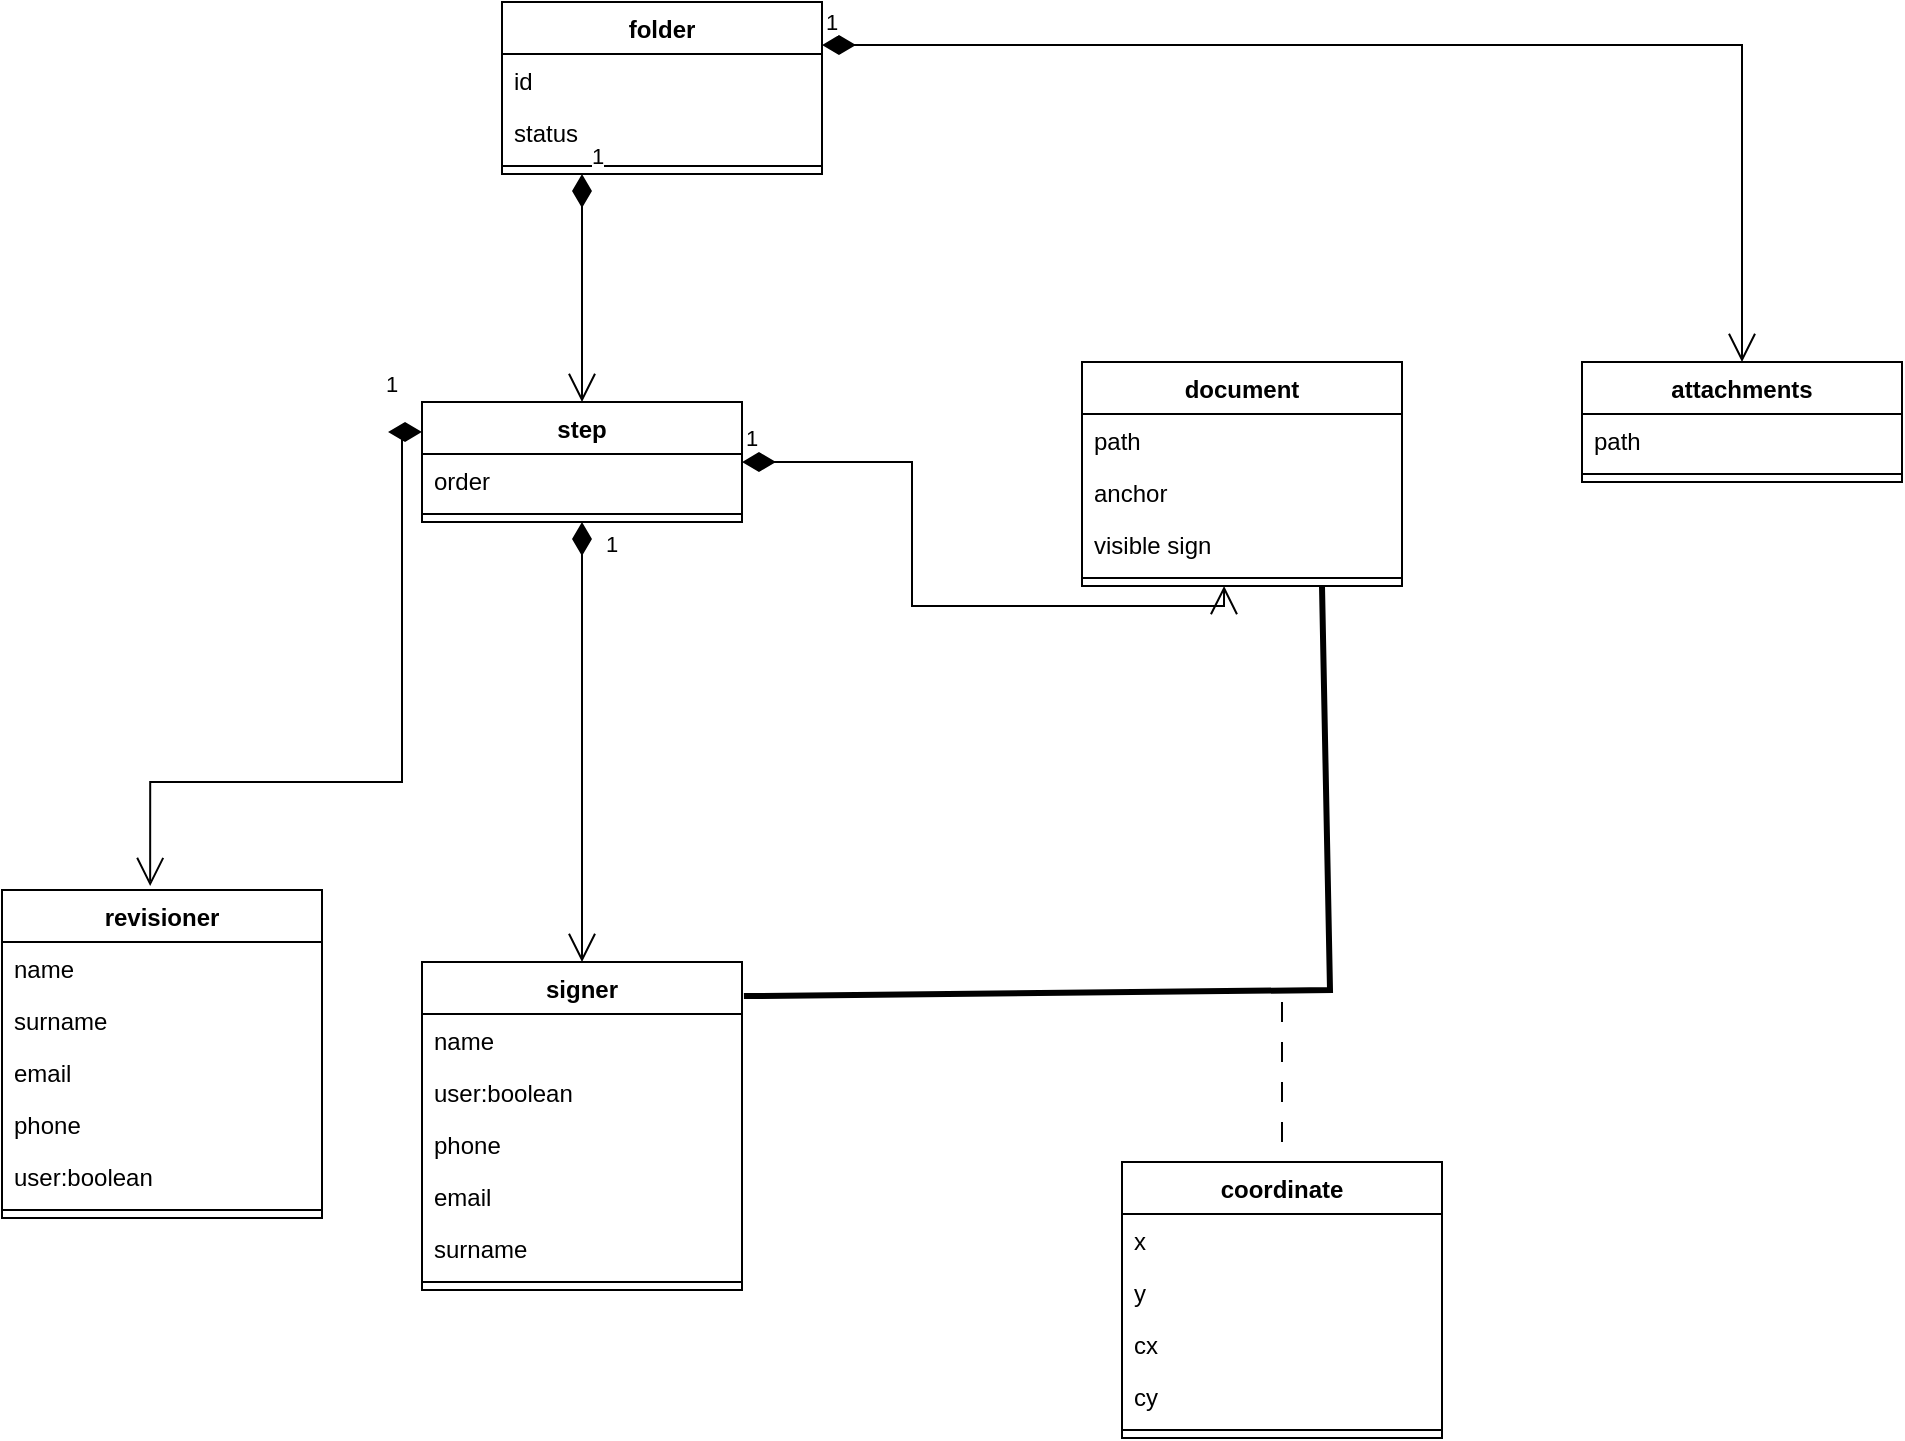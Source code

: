 <mxfile version="20.7.4" type="github" pages="2">
  <diagram id="T7bfVNvf7ElkoNfCoqG0" name="model">
    <mxGraphModel dx="1434" dy="790" grid="1" gridSize="10" guides="1" tooltips="1" connect="1" arrows="1" fold="1" page="1" pageScale="1" pageWidth="850" pageHeight="1100" math="0" shadow="0">
      <root>
        <mxCell id="0" />
        <mxCell id="1" parent="0" />
        <mxCell id="-DJLVohTGllw6iuGMW7L-1" value="folder" style="swimlane;fontStyle=1;align=center;verticalAlign=top;childLayout=stackLayout;horizontal=1;startSize=26;horizontalStack=0;resizeParent=1;resizeParentMax=0;resizeLast=0;collapsible=1;marginBottom=0;" parent="1" vertex="1">
          <mxGeometry x="330" y="20" width="160" height="86" as="geometry" />
        </mxCell>
        <mxCell id="-DJLVohTGllw6iuGMW7L-2" value="id" style="text;strokeColor=none;fillColor=none;align=left;verticalAlign=top;spacingLeft=4;spacingRight=4;overflow=hidden;rotatable=0;points=[[0,0.5],[1,0.5]];portConstraint=eastwest;" parent="-DJLVohTGllw6iuGMW7L-1" vertex="1">
          <mxGeometry y="26" width="160" height="26" as="geometry" />
        </mxCell>
        <mxCell id="-DJLVohTGllw6iuGMW7L-3" value="status" style="text;strokeColor=none;fillColor=none;align=left;verticalAlign=top;spacingLeft=4;spacingRight=4;overflow=hidden;rotatable=0;points=[[0,0.5],[1,0.5]];portConstraint=eastwest;" parent="-DJLVohTGllw6iuGMW7L-1" vertex="1">
          <mxGeometry y="52" width="160" height="26" as="geometry" />
        </mxCell>
        <mxCell id="-DJLVohTGllw6iuGMW7L-4" value="" style="line;strokeWidth=1;fillColor=none;align=left;verticalAlign=middle;spacingTop=-1;spacingLeft=3;spacingRight=3;rotatable=0;labelPosition=right;points=[];portConstraint=eastwest;strokeColor=inherit;" parent="-DJLVohTGllw6iuGMW7L-1" vertex="1">
          <mxGeometry y="78" width="160" height="8" as="geometry" />
        </mxCell>
        <mxCell id="-DJLVohTGllw6iuGMW7L-5" value="document" style="swimlane;fontStyle=1;align=center;verticalAlign=top;childLayout=stackLayout;horizontal=1;startSize=26;horizontalStack=0;resizeParent=1;resizeParentMax=0;resizeLast=0;collapsible=1;marginBottom=0;" parent="1" vertex="1">
          <mxGeometry x="620" y="200" width="160" height="112" as="geometry" />
        </mxCell>
        <mxCell id="-DJLVohTGllw6iuGMW7L-6" value="path" style="text;strokeColor=none;fillColor=none;align=left;verticalAlign=top;spacingLeft=4;spacingRight=4;overflow=hidden;rotatable=0;points=[[0,0.5],[1,0.5]];portConstraint=eastwest;" parent="-DJLVohTGllw6iuGMW7L-5" vertex="1">
          <mxGeometry y="26" width="160" height="26" as="geometry" />
        </mxCell>
        <mxCell id="-DJLVohTGllw6iuGMW7L-7" value="anchor" style="text;strokeColor=none;fillColor=none;align=left;verticalAlign=top;spacingLeft=4;spacingRight=4;overflow=hidden;rotatable=0;points=[[0,0.5],[1,0.5]];portConstraint=eastwest;" parent="-DJLVohTGllw6iuGMW7L-5" vertex="1">
          <mxGeometry y="52" width="160" height="26" as="geometry" />
        </mxCell>
        <mxCell id="-DJLVohTGllw6iuGMW7L-8" value="visible sign" style="text;strokeColor=none;fillColor=none;align=left;verticalAlign=top;spacingLeft=4;spacingRight=4;overflow=hidden;rotatable=0;points=[[0,0.5],[1,0.5]];portConstraint=eastwest;" parent="-DJLVohTGllw6iuGMW7L-5" vertex="1">
          <mxGeometry y="78" width="160" height="26" as="geometry" />
        </mxCell>
        <mxCell id="-DJLVohTGllw6iuGMW7L-9" value="" style="line;strokeWidth=1;fillColor=none;align=left;verticalAlign=middle;spacingTop=-1;spacingLeft=3;spacingRight=3;rotatable=0;labelPosition=right;points=[];portConstraint=eastwest;strokeColor=inherit;" parent="-DJLVohTGllw6iuGMW7L-5" vertex="1">
          <mxGeometry y="104" width="160" height="8" as="geometry" />
        </mxCell>
        <mxCell id="-DJLVohTGllw6iuGMW7L-10" value="signer" style="swimlane;fontStyle=1;align=center;verticalAlign=top;childLayout=stackLayout;horizontal=1;startSize=26;horizontalStack=0;resizeParent=1;resizeParentMax=0;resizeLast=0;collapsible=1;marginBottom=0;" parent="1" vertex="1">
          <mxGeometry x="290" y="500" width="160" height="164" as="geometry" />
        </mxCell>
        <mxCell id="-DJLVohTGllw6iuGMW7L-11" value="name" style="text;strokeColor=none;fillColor=none;align=left;verticalAlign=top;spacingLeft=4;spacingRight=4;overflow=hidden;rotatable=0;points=[[0,0.5],[1,0.5]];portConstraint=eastwest;" parent="-DJLVohTGllw6iuGMW7L-10" vertex="1">
          <mxGeometry y="26" width="160" height="26" as="geometry" />
        </mxCell>
        <mxCell id="-DJLVohTGllw6iuGMW7L-12" value="user:boolean" style="text;strokeColor=none;fillColor=none;align=left;verticalAlign=top;spacingLeft=4;spacingRight=4;overflow=hidden;rotatable=0;points=[[0,0.5],[1,0.5]];portConstraint=eastwest;" parent="-DJLVohTGllw6iuGMW7L-10" vertex="1">
          <mxGeometry y="52" width="160" height="26" as="geometry" />
        </mxCell>
        <mxCell id="-DJLVohTGllw6iuGMW7L-13" value="phone" style="text;strokeColor=none;fillColor=none;align=left;verticalAlign=top;spacingLeft=4;spacingRight=4;overflow=hidden;rotatable=0;points=[[0,0.5],[1,0.5]];portConstraint=eastwest;" parent="-DJLVohTGllw6iuGMW7L-10" vertex="1">
          <mxGeometry y="78" width="160" height="26" as="geometry" />
        </mxCell>
        <mxCell id="-DJLVohTGllw6iuGMW7L-14" value="email" style="text;strokeColor=none;fillColor=none;align=left;verticalAlign=top;spacingLeft=4;spacingRight=4;overflow=hidden;rotatable=0;points=[[0,0.5],[1,0.5]];portConstraint=eastwest;" parent="-DJLVohTGllw6iuGMW7L-10" vertex="1">
          <mxGeometry y="104" width="160" height="26" as="geometry" />
        </mxCell>
        <mxCell id="-DJLVohTGllw6iuGMW7L-15" value="surname" style="text;strokeColor=none;fillColor=none;align=left;verticalAlign=top;spacingLeft=4;spacingRight=4;overflow=hidden;rotatable=0;points=[[0,0.5],[1,0.5]];portConstraint=eastwest;" parent="-DJLVohTGllw6iuGMW7L-10" vertex="1">
          <mxGeometry y="130" width="160" height="26" as="geometry" />
        </mxCell>
        <mxCell id="-DJLVohTGllw6iuGMW7L-16" value="" style="line;strokeWidth=1;fillColor=none;align=left;verticalAlign=middle;spacingTop=-1;spacingLeft=3;spacingRight=3;rotatable=0;labelPosition=right;points=[];portConstraint=eastwest;strokeColor=inherit;" parent="-DJLVohTGllw6iuGMW7L-10" vertex="1">
          <mxGeometry y="156" width="160" height="8" as="geometry" />
        </mxCell>
        <mxCell id="-DJLVohTGllw6iuGMW7L-17" value="revisioner" style="swimlane;fontStyle=1;align=center;verticalAlign=top;childLayout=stackLayout;horizontal=1;startSize=26;horizontalStack=0;resizeParent=1;resizeParentMax=0;resizeLast=0;collapsible=1;marginBottom=0;" parent="1" vertex="1">
          <mxGeometry x="80" y="464" width="160" height="164" as="geometry" />
        </mxCell>
        <mxCell id="-DJLVohTGllw6iuGMW7L-18" value="name" style="text;strokeColor=none;fillColor=none;align=left;verticalAlign=top;spacingLeft=4;spacingRight=4;overflow=hidden;rotatable=0;points=[[0,0.5],[1,0.5]];portConstraint=eastwest;" parent="-DJLVohTGllw6iuGMW7L-17" vertex="1">
          <mxGeometry y="26" width="160" height="26" as="geometry" />
        </mxCell>
        <mxCell id="-DJLVohTGllw6iuGMW7L-19" value="surname" style="text;strokeColor=none;fillColor=none;align=left;verticalAlign=top;spacingLeft=4;spacingRight=4;overflow=hidden;rotatable=0;points=[[0,0.5],[1,0.5]];portConstraint=eastwest;" parent="-DJLVohTGllw6iuGMW7L-17" vertex="1">
          <mxGeometry y="52" width="160" height="26" as="geometry" />
        </mxCell>
        <mxCell id="-DJLVohTGllw6iuGMW7L-20" value="email" style="text;strokeColor=none;fillColor=none;align=left;verticalAlign=top;spacingLeft=4;spacingRight=4;overflow=hidden;rotatable=0;points=[[0,0.5],[1,0.5]];portConstraint=eastwest;" parent="-DJLVohTGllw6iuGMW7L-17" vertex="1">
          <mxGeometry y="78" width="160" height="26" as="geometry" />
        </mxCell>
        <mxCell id="-DJLVohTGllw6iuGMW7L-21" value="phone" style="text;strokeColor=none;fillColor=none;align=left;verticalAlign=top;spacingLeft=4;spacingRight=4;overflow=hidden;rotatable=0;points=[[0,0.5],[1,0.5]];portConstraint=eastwest;" parent="-DJLVohTGllw6iuGMW7L-17" vertex="1">
          <mxGeometry y="104" width="160" height="26" as="geometry" />
        </mxCell>
        <mxCell id="-DJLVohTGllw6iuGMW7L-22" value="user:boolean" style="text;strokeColor=none;fillColor=none;align=left;verticalAlign=top;spacingLeft=4;spacingRight=4;overflow=hidden;rotatable=0;points=[[0,0.5],[1,0.5]];portConstraint=eastwest;" parent="-DJLVohTGllw6iuGMW7L-17" vertex="1">
          <mxGeometry y="130" width="160" height="26" as="geometry" />
        </mxCell>
        <mxCell id="-DJLVohTGllw6iuGMW7L-23" value="" style="line;strokeWidth=1;fillColor=none;align=left;verticalAlign=middle;spacingTop=-1;spacingLeft=3;spacingRight=3;rotatable=0;labelPosition=right;points=[];portConstraint=eastwest;strokeColor=inherit;" parent="-DJLVohTGllw6iuGMW7L-17" vertex="1">
          <mxGeometry y="156" width="160" height="8" as="geometry" />
        </mxCell>
        <mxCell id="-DJLVohTGllw6iuGMW7L-24" value="step" style="swimlane;fontStyle=1;align=center;verticalAlign=top;childLayout=stackLayout;horizontal=1;startSize=26;horizontalStack=0;resizeParent=1;resizeParentMax=0;resizeLast=0;collapsible=1;marginBottom=0;" parent="1" vertex="1">
          <mxGeometry x="290" y="220" width="160" height="60" as="geometry" />
        </mxCell>
        <mxCell id="-DJLVohTGllw6iuGMW7L-25" value="order" style="text;strokeColor=none;fillColor=none;align=left;verticalAlign=top;spacingLeft=4;spacingRight=4;overflow=hidden;rotatable=0;points=[[0,0.5],[1,0.5]];portConstraint=eastwest;" parent="-DJLVohTGllw6iuGMW7L-24" vertex="1">
          <mxGeometry y="26" width="160" height="26" as="geometry" />
        </mxCell>
        <mxCell id="-DJLVohTGllw6iuGMW7L-26" value="" style="line;strokeWidth=1;fillColor=none;align=left;verticalAlign=middle;spacingTop=-1;spacingLeft=3;spacingRight=3;rotatable=0;labelPosition=right;points=[];portConstraint=eastwest;strokeColor=inherit;" parent="-DJLVohTGllw6iuGMW7L-24" vertex="1">
          <mxGeometry y="52" width="160" height="8" as="geometry" />
        </mxCell>
        <mxCell id="-DJLVohTGllw6iuGMW7L-27" value="coordinate" style="swimlane;fontStyle=1;align=center;verticalAlign=top;childLayout=stackLayout;horizontal=1;startSize=26;horizontalStack=0;resizeParent=1;resizeParentMax=0;resizeLast=0;collapsible=1;marginBottom=0;" parent="1" vertex="1">
          <mxGeometry x="640" y="600" width="160" height="138" as="geometry" />
        </mxCell>
        <mxCell id="-DJLVohTGllw6iuGMW7L-28" value="x" style="text;strokeColor=none;fillColor=none;align=left;verticalAlign=top;spacingLeft=4;spacingRight=4;overflow=hidden;rotatable=0;points=[[0,0.5],[1,0.5]];portConstraint=eastwest;" parent="-DJLVohTGllw6iuGMW7L-27" vertex="1">
          <mxGeometry y="26" width="160" height="26" as="geometry" />
        </mxCell>
        <mxCell id="-DJLVohTGllw6iuGMW7L-29" value="y" style="text;strokeColor=none;fillColor=none;align=left;verticalAlign=top;spacingLeft=4;spacingRight=4;overflow=hidden;rotatable=0;points=[[0,0.5],[1,0.5]];portConstraint=eastwest;" parent="-DJLVohTGllw6iuGMW7L-27" vertex="1">
          <mxGeometry y="52" width="160" height="26" as="geometry" />
        </mxCell>
        <mxCell id="-DJLVohTGllw6iuGMW7L-30" value="cx" style="text;strokeColor=none;fillColor=none;align=left;verticalAlign=top;spacingLeft=4;spacingRight=4;overflow=hidden;rotatable=0;points=[[0,0.5],[1,0.5]];portConstraint=eastwest;" parent="-DJLVohTGllw6iuGMW7L-27" vertex="1">
          <mxGeometry y="78" width="160" height="26" as="geometry" />
        </mxCell>
        <mxCell id="-DJLVohTGllw6iuGMW7L-31" value="cy" style="text;strokeColor=none;fillColor=none;align=left;verticalAlign=top;spacingLeft=4;spacingRight=4;overflow=hidden;rotatable=0;points=[[0,0.5],[1,0.5]];portConstraint=eastwest;" parent="-DJLVohTGllw6iuGMW7L-27" vertex="1">
          <mxGeometry y="104" width="160" height="26" as="geometry" />
        </mxCell>
        <mxCell id="-DJLVohTGllw6iuGMW7L-32" value="" style="line;strokeWidth=1;fillColor=none;align=left;verticalAlign=middle;spacingTop=-1;spacingLeft=3;spacingRight=3;rotatable=0;labelPosition=right;points=[];portConstraint=eastwest;strokeColor=inherit;" parent="-DJLVohTGllw6iuGMW7L-27" vertex="1">
          <mxGeometry y="130" width="160" height="8" as="geometry" />
        </mxCell>
        <mxCell id="-DJLVohTGllw6iuGMW7L-33" value="1" style="endArrow=open;html=1;endSize=12;startArrow=diamondThin;startSize=14;startFill=1;edgeStyle=orthogonalEdgeStyle;align=left;verticalAlign=bottom;rounded=0;exitX=0.5;exitY=1;exitDx=0;exitDy=0;entryX=0.5;entryY=0;entryDx=0;entryDy=0;" parent="1" source="-DJLVohTGllw6iuGMW7L-24" target="-DJLVohTGllw6iuGMW7L-10" edge="1">
          <mxGeometry x="-0.818" y="10" relative="1" as="geometry">
            <mxPoint x="340" y="430" as="sourcePoint" />
            <mxPoint x="500" y="430" as="targetPoint" />
            <mxPoint as="offset" />
          </mxGeometry>
        </mxCell>
        <mxCell id="-DJLVohTGllw6iuGMW7L-34" value="1" style="endArrow=open;html=1;endSize=12;startArrow=diamondThin;startSize=14;startFill=1;edgeStyle=orthogonalEdgeStyle;align=left;verticalAlign=bottom;rounded=0;exitX=0.25;exitY=1;exitDx=0;exitDy=0;entryX=0.5;entryY=0;entryDx=0;entryDy=0;" parent="1" source="-DJLVohTGllw6iuGMW7L-1" target="-DJLVohTGllw6iuGMW7L-24" edge="1">
          <mxGeometry x="-1" y="3" relative="1" as="geometry">
            <mxPoint x="350" y="440" as="sourcePoint" />
            <mxPoint x="510" y="440" as="targetPoint" />
          </mxGeometry>
        </mxCell>
        <mxCell id="-DJLVohTGllw6iuGMW7L-35" value="1" style="endArrow=open;html=1;endSize=12;startArrow=diamondThin;startSize=14;startFill=1;edgeStyle=orthogonalEdgeStyle;align=left;verticalAlign=bottom;rounded=0;exitX=1;exitY=0.5;exitDx=0;exitDy=0;entryX=0.444;entryY=1;entryDx=0;entryDy=0;entryPerimeter=0;" parent="1" source="-DJLVohTGllw6iuGMW7L-24" target="-DJLVohTGllw6iuGMW7L-9" edge="1">
          <mxGeometry x="-1" y="3" relative="1" as="geometry">
            <mxPoint x="416.96" y="118.002" as="sourcePoint" />
            <mxPoint x="696.96" y="285.012" as="targetPoint" />
          </mxGeometry>
        </mxCell>
        <mxCell id="-DJLVohTGllw6iuGMW7L-36" value="" style="endArrow=none;startArrow=none;endFill=0;startFill=0;endSize=8;html=1;verticalAlign=bottom;labelBackgroundColor=none;strokeWidth=3;rounded=0;exitX=1.006;exitY=0.104;exitDx=0;exitDy=0;exitPerimeter=0;entryX=0.75;entryY=1;entryDx=0;entryDy=0;" parent="1" source="-DJLVohTGllw6iuGMW7L-10" target="-DJLVohTGllw6iuGMW7L-5" edge="1">
          <mxGeometry width="160" relative="1" as="geometry">
            <mxPoint x="340" y="430" as="sourcePoint" />
            <mxPoint x="744" y="288.002" as="targetPoint" />
            <Array as="points">
              <mxPoint x="744" y="514" />
            </Array>
          </mxGeometry>
        </mxCell>
        <mxCell id="-DJLVohTGllw6iuGMW7L-37" value="" style="endArrow=none;startArrow=none;endFill=0;startFill=0;endSize=8;html=1;verticalAlign=bottom;dashed=1;labelBackgroundColor=none;dashPattern=10 10;rounded=0;entryX=0.5;entryY=0;entryDx=0;entryDy=0;" parent="1" target="-DJLVohTGllw6iuGMW7L-27" edge="1">
          <mxGeometry width="160" relative="1" as="geometry">
            <mxPoint x="720" y="520" as="sourcePoint" />
            <mxPoint x="490" y="430" as="targetPoint" />
          </mxGeometry>
        </mxCell>
        <mxCell id="-DJLVohTGllw6iuGMW7L-38" value="attachments" style="swimlane;fontStyle=1;align=center;verticalAlign=top;childLayout=stackLayout;horizontal=1;startSize=26;horizontalStack=0;resizeParent=1;resizeParentMax=0;resizeLast=0;collapsible=1;marginBottom=0;" parent="1" vertex="1">
          <mxGeometry x="870" y="200" width="160" height="60" as="geometry" />
        </mxCell>
        <mxCell id="-DJLVohTGllw6iuGMW7L-39" value="path" style="text;strokeColor=none;fillColor=none;align=left;verticalAlign=top;spacingLeft=4;spacingRight=4;overflow=hidden;rotatable=0;points=[[0,0.5],[1,0.5]];portConstraint=eastwest;" parent="-DJLVohTGllw6iuGMW7L-38" vertex="1">
          <mxGeometry y="26" width="160" height="26" as="geometry" />
        </mxCell>
        <mxCell id="-DJLVohTGllw6iuGMW7L-40" value="" style="line;strokeWidth=1;fillColor=none;align=left;verticalAlign=middle;spacingTop=-1;spacingLeft=3;spacingRight=3;rotatable=0;labelPosition=right;points=[];portConstraint=eastwest;strokeColor=inherit;" parent="-DJLVohTGllw6iuGMW7L-38" vertex="1">
          <mxGeometry y="52" width="160" height="8" as="geometry" />
        </mxCell>
        <mxCell id="-DJLVohTGllw6iuGMW7L-41" value="1" style="endArrow=open;html=1;endSize=12;startArrow=diamondThin;startSize=14;startFill=1;edgeStyle=orthogonalEdgeStyle;align=left;verticalAlign=bottom;rounded=0;entryX=0.463;entryY=-0.012;entryDx=0;entryDy=0;entryPerimeter=0;exitX=0;exitY=0.25;exitDx=0;exitDy=0;" parent="1" source="-DJLVohTGllw6iuGMW7L-24" target="-DJLVohTGllw6iuGMW7L-17" edge="1">
          <mxGeometry x="-0.945" y="-18" relative="1" as="geometry">
            <mxPoint x="260" y="300" as="sourcePoint" />
            <mxPoint x="380" y="510" as="targetPoint" />
            <Array as="points">
              <mxPoint x="280" y="235" />
              <mxPoint x="280" y="410" />
              <mxPoint x="154" y="410" />
            </Array>
            <mxPoint x="8" y="-15" as="offset" />
          </mxGeometry>
        </mxCell>
        <mxCell id="-DJLVohTGllw6iuGMW7L-42" value="1" style="endArrow=open;html=1;endSize=12;startArrow=diamondThin;startSize=14;startFill=1;edgeStyle=orthogonalEdgeStyle;align=left;verticalAlign=bottom;rounded=0;entryX=0.5;entryY=0;entryDx=0;entryDy=0;exitX=1;exitY=0.25;exitDx=0;exitDy=0;" parent="1" source="-DJLVohTGllw6iuGMW7L-1" target="-DJLVohTGllw6iuGMW7L-38" edge="1">
          <mxGeometry x="-1" y="3" relative="1" as="geometry">
            <mxPoint x="412" y="116" as="sourcePoint" />
            <mxPoint x="710" y="210" as="targetPoint" />
          </mxGeometry>
        </mxCell>
      </root>
    </mxGraphModel>
  </diagram>
  <diagram id="KqOt-DQpSMueSsDkeepK" name="model-implementation">
    <mxGraphModel dx="1434" dy="1890" grid="1" gridSize="10" guides="1" tooltips="1" connect="1" arrows="1" fold="1" page="1" pageScale="1" pageWidth="850" pageHeight="1100" math="0" shadow="0">
      <root>
        <mxCell id="0" />
        <mxCell id="1" parent="0" />
        <mxCell id="ao9kE8kJPDlWj9Jmwbzh-1" value="folder" style="swimlane;fontStyle=1;align=center;verticalAlign=top;childLayout=stackLayout;horizontal=1;startSize=26;horizontalStack=0;resizeParent=1;resizeParentMax=0;resizeLast=0;collapsible=1;marginBottom=0;" parent="1" vertex="1">
          <mxGeometry x="330" y="20" width="160" height="86" as="geometry" />
        </mxCell>
        <mxCell id="ao9kE8kJPDlWj9Jmwbzh-2" value="id" style="text;strokeColor=none;fillColor=none;align=left;verticalAlign=top;spacingLeft=4;spacingRight=4;overflow=hidden;rotatable=0;points=[[0,0.5],[1,0.5]];portConstraint=eastwest;" parent="ao9kE8kJPDlWj9Jmwbzh-1" vertex="1">
          <mxGeometry y="26" width="160" height="26" as="geometry" />
        </mxCell>
        <mxCell id="ao9kE8kJPDlWj9Jmwbzh-3" value="status" style="text;strokeColor=none;fillColor=none;align=left;verticalAlign=top;spacingLeft=4;spacingRight=4;overflow=hidden;rotatable=0;points=[[0,0.5],[1,0.5]];portConstraint=eastwest;" parent="ao9kE8kJPDlWj9Jmwbzh-1" vertex="1">
          <mxGeometry y="52" width="160" height="26" as="geometry" />
        </mxCell>
        <mxCell id="ao9kE8kJPDlWj9Jmwbzh-4" value="" style="line;strokeWidth=1;fillColor=none;align=left;verticalAlign=middle;spacingTop=-1;spacingLeft=3;spacingRight=3;rotatable=0;labelPosition=right;points=[];portConstraint=eastwest;strokeColor=inherit;" parent="ao9kE8kJPDlWj9Jmwbzh-1" vertex="1">
          <mxGeometry y="78" width="160" height="8" as="geometry" />
        </mxCell>
        <mxCell id="ao9kE8kJPDlWj9Jmwbzh-5" value="document" style="swimlane;fontStyle=1;align=center;verticalAlign=top;childLayout=stackLayout;horizontal=1;startSize=26;horizontalStack=0;resizeParent=1;resizeParentMax=0;resizeLast=0;collapsible=1;marginBottom=0;" parent="1" vertex="1">
          <mxGeometry x="960" y="95" width="160" height="138" as="geometry" />
        </mxCell>
        <mxCell id="ao9kE8kJPDlWj9Jmwbzh-6" value="path" style="text;strokeColor=none;fillColor=none;align=left;verticalAlign=top;spacingLeft=4;spacingRight=4;overflow=hidden;rotatable=0;points=[[0,0.5],[1,0.5]];portConstraint=eastwest;" parent="ao9kE8kJPDlWj9Jmwbzh-5" vertex="1">
          <mxGeometry y="26" width="160" height="26" as="geometry" />
        </mxCell>
        <mxCell id="ao9kE8kJPDlWj9Jmwbzh-7" value="anchor" style="text;strokeColor=none;fillColor=none;align=left;verticalAlign=top;spacingLeft=4;spacingRight=4;overflow=hidden;rotatable=0;points=[[0,0.5],[1,0.5]];portConstraint=eastwest;" parent="ao9kE8kJPDlWj9Jmwbzh-5" vertex="1">
          <mxGeometry y="52" width="160" height="26" as="geometry" />
        </mxCell>
        <mxCell id="ao9kE8kJPDlWj9Jmwbzh-8" value="visible sign" style="text;strokeColor=none;fillColor=none;align=left;verticalAlign=top;spacingLeft=4;spacingRight=4;overflow=hidden;rotatable=0;points=[[0,0.5],[1,0.5]];portConstraint=eastwest;" parent="ao9kE8kJPDlWj9Jmwbzh-5" vertex="1">
          <mxGeometry y="78" width="160" height="26" as="geometry" />
        </mxCell>
        <mxCell id="ao9kE8kJPDlWj9Jmwbzh-9" value="attachment:boolean" style="text;strokeColor=none;fillColor=none;align=left;verticalAlign=top;spacingLeft=4;spacingRight=4;overflow=hidden;rotatable=0;points=[[0,0.5],[1,0.5]];portConstraint=eastwest;" parent="ao9kE8kJPDlWj9Jmwbzh-5" vertex="1">
          <mxGeometry y="104" width="160" height="26" as="geometry" />
        </mxCell>
        <mxCell id="ao9kE8kJPDlWj9Jmwbzh-10" value="" style="line;strokeWidth=1;fillColor=none;align=left;verticalAlign=middle;spacingTop=-1;spacingLeft=3;spacingRight=3;rotatable=0;labelPosition=right;points=[];portConstraint=eastwest;strokeColor=inherit;" parent="ao9kE8kJPDlWj9Jmwbzh-5" vertex="1">
          <mxGeometry y="130" width="160" height="8" as="geometry" />
        </mxCell>
        <mxCell id="ao9kE8kJPDlWj9Jmwbzh-11" value="signer" style="swimlane;fontStyle=1;align=center;verticalAlign=top;childLayout=stackLayout;horizontal=1;startSize=26;horizontalStack=0;resizeParent=1;resizeParentMax=0;resizeLast=0;collapsible=1;marginBottom=0;" parent="1" vertex="1">
          <mxGeometry x="290" y="500" width="160" height="190" as="geometry" />
        </mxCell>
        <mxCell id="ao9kE8kJPDlWj9Jmwbzh-12" value="name" style="text;strokeColor=none;fillColor=none;align=left;verticalAlign=top;spacingLeft=4;spacingRight=4;overflow=hidden;rotatable=0;points=[[0,0.5],[1,0.5]];portConstraint=eastwest;" parent="ao9kE8kJPDlWj9Jmwbzh-11" vertex="1">
          <mxGeometry y="26" width="160" height="26" as="geometry" />
        </mxCell>
        <mxCell id="ao9kE8kJPDlWj9Jmwbzh-13" value="user:boolean" style="text;strokeColor=none;fillColor=none;align=left;verticalAlign=top;spacingLeft=4;spacingRight=4;overflow=hidden;rotatable=0;points=[[0,0.5],[1,0.5]];portConstraint=eastwest;" parent="ao9kE8kJPDlWj9Jmwbzh-11" vertex="1">
          <mxGeometry y="52" width="160" height="26" as="geometry" />
        </mxCell>
        <mxCell id="ao9kE8kJPDlWj9Jmwbzh-14" value="phone" style="text;strokeColor=none;fillColor=none;align=left;verticalAlign=top;spacingLeft=4;spacingRight=4;overflow=hidden;rotatable=0;points=[[0,0.5],[1,0.5]];portConstraint=eastwest;" parent="ao9kE8kJPDlWj9Jmwbzh-11" vertex="1">
          <mxGeometry y="78" width="160" height="26" as="geometry" />
        </mxCell>
        <mxCell id="ao9kE8kJPDlWj9Jmwbzh-15" value="email" style="text;strokeColor=none;fillColor=none;align=left;verticalAlign=top;spacingLeft=4;spacingRight=4;overflow=hidden;rotatable=0;points=[[0,0.5],[1,0.5]];portConstraint=eastwest;" parent="ao9kE8kJPDlWj9Jmwbzh-11" vertex="1">
          <mxGeometry y="104" width="160" height="26" as="geometry" />
        </mxCell>
        <mxCell id="ao9kE8kJPDlWj9Jmwbzh-16" value="surname" style="text;strokeColor=none;fillColor=none;align=left;verticalAlign=top;spacingLeft=4;spacingRight=4;overflow=hidden;rotatable=0;points=[[0,0.5],[1,0.5]];portConstraint=eastwest;" parent="ao9kE8kJPDlWj9Jmwbzh-11" vertex="1">
          <mxGeometry y="130" width="160" height="26" as="geometry" />
        </mxCell>
        <mxCell id="ao9kE8kJPDlWj9Jmwbzh-18" value="revisioner:boolean" style="text;strokeColor=none;fillColor=none;align=left;verticalAlign=top;spacingLeft=4;spacingRight=4;overflow=hidden;rotatable=0;points=[[0,0.5],[1,0.5]];portConstraint=eastwest;" parent="ao9kE8kJPDlWj9Jmwbzh-11" vertex="1">
          <mxGeometry y="156" width="160" height="26" as="geometry" />
        </mxCell>
        <mxCell id="ao9kE8kJPDlWj9Jmwbzh-19" value="" style="line;strokeWidth=1;fillColor=none;align=left;verticalAlign=middle;spacingTop=-1;spacingLeft=3;spacingRight=3;rotatable=0;labelPosition=right;points=[];portConstraint=eastwest;strokeColor=inherit;" parent="ao9kE8kJPDlWj9Jmwbzh-11" vertex="1">
          <mxGeometry y="182" width="160" height="8" as="geometry" />
        </mxCell>
        <mxCell id="ao9kE8kJPDlWj9Jmwbzh-20" value="step" style="swimlane;fontStyle=1;align=center;verticalAlign=top;childLayout=stackLayout;horizontal=1;startSize=26;horizontalStack=0;resizeParent=1;resizeParentMax=0;resizeLast=0;collapsible=1;marginBottom=0;" parent="1" vertex="1">
          <mxGeometry x="290" y="220" width="160" height="60" as="geometry" />
        </mxCell>
        <mxCell id="ao9kE8kJPDlWj9Jmwbzh-21" value="order" style="text;strokeColor=none;fillColor=none;align=left;verticalAlign=top;spacingLeft=4;spacingRight=4;overflow=hidden;rotatable=0;points=[[0,0.5],[1,0.5]];portConstraint=eastwest;" parent="ao9kE8kJPDlWj9Jmwbzh-20" vertex="1">
          <mxGeometry y="26" width="160" height="26" as="geometry" />
        </mxCell>
        <mxCell id="ao9kE8kJPDlWj9Jmwbzh-22" value="" style="line;strokeWidth=1;fillColor=none;align=left;verticalAlign=middle;spacingTop=-1;spacingLeft=3;spacingRight=3;rotatable=0;labelPosition=right;points=[];portConstraint=eastwest;strokeColor=inherit;" parent="ao9kE8kJPDlWj9Jmwbzh-20" vertex="1">
          <mxGeometry y="52" width="160" height="8" as="geometry" />
        </mxCell>
        <mxCell id="ao9kE8kJPDlWj9Jmwbzh-23" value="coordinate" style="swimlane;fontStyle=1;align=center;verticalAlign=top;childLayout=stackLayout;horizontal=1;startSize=26;horizontalStack=0;resizeParent=1;resizeParentMax=0;resizeLast=0;collapsible=1;marginBottom=0;" parent="1" vertex="1">
          <mxGeometry x="660" y="500" width="160" height="138" as="geometry" />
        </mxCell>
        <mxCell id="ao9kE8kJPDlWj9Jmwbzh-24" value="x" style="text;strokeColor=none;fillColor=none;align=left;verticalAlign=top;spacingLeft=4;spacingRight=4;overflow=hidden;rotatable=0;points=[[0,0.5],[1,0.5]];portConstraint=eastwest;" parent="ao9kE8kJPDlWj9Jmwbzh-23" vertex="1">
          <mxGeometry y="26" width="160" height="26" as="geometry" />
        </mxCell>
        <mxCell id="ao9kE8kJPDlWj9Jmwbzh-25" value="y" style="text;strokeColor=none;fillColor=none;align=left;verticalAlign=top;spacingLeft=4;spacingRight=4;overflow=hidden;rotatable=0;points=[[0,0.5],[1,0.5]];portConstraint=eastwest;" parent="ao9kE8kJPDlWj9Jmwbzh-23" vertex="1">
          <mxGeometry y="52" width="160" height="26" as="geometry" />
        </mxCell>
        <mxCell id="ao9kE8kJPDlWj9Jmwbzh-26" value="cx" style="text;strokeColor=none;fillColor=none;align=left;verticalAlign=top;spacingLeft=4;spacingRight=4;overflow=hidden;rotatable=0;points=[[0,0.5],[1,0.5]];portConstraint=eastwest;" parent="ao9kE8kJPDlWj9Jmwbzh-23" vertex="1">
          <mxGeometry y="78" width="160" height="26" as="geometry" />
        </mxCell>
        <mxCell id="ao9kE8kJPDlWj9Jmwbzh-27" value="cy" style="text;strokeColor=none;fillColor=none;align=left;verticalAlign=top;spacingLeft=4;spacingRight=4;overflow=hidden;rotatable=0;points=[[0,0.5],[1,0.5]];portConstraint=eastwest;" parent="ao9kE8kJPDlWj9Jmwbzh-23" vertex="1">
          <mxGeometry y="104" width="160" height="26" as="geometry" />
        </mxCell>
        <mxCell id="ao9kE8kJPDlWj9Jmwbzh-28" value="" style="line;strokeWidth=1;fillColor=none;align=left;verticalAlign=middle;spacingTop=-1;spacingLeft=3;spacingRight=3;rotatable=0;labelPosition=right;points=[];portConstraint=eastwest;strokeColor=inherit;" parent="ao9kE8kJPDlWj9Jmwbzh-23" vertex="1">
          <mxGeometry y="130" width="160" height="8" as="geometry" />
        </mxCell>
        <mxCell id="ao9kE8kJPDlWj9Jmwbzh-29" value="1" style="endArrow=open;html=1;endSize=12;startArrow=diamondThin;startSize=14;startFill=1;edgeStyle=orthogonalEdgeStyle;align=left;verticalAlign=bottom;rounded=0;exitX=0.5;exitY=1;exitDx=0;exitDy=0;entryX=0.5;entryY=0;entryDx=0;entryDy=0;" parent="1" source="ao9kE8kJPDlWj9Jmwbzh-20" target="ao9kE8kJPDlWj9Jmwbzh-11" edge="1">
          <mxGeometry x="-0.818" y="10" relative="1" as="geometry">
            <mxPoint x="340" y="430" as="sourcePoint" />
            <mxPoint x="500" y="430" as="targetPoint" />
            <mxPoint as="offset" />
          </mxGeometry>
        </mxCell>
        <mxCell id="ao9kE8kJPDlWj9Jmwbzh-30" value="1" style="endArrow=open;html=1;endSize=12;startArrow=diamondThin;startSize=14;startFill=1;edgeStyle=orthogonalEdgeStyle;align=left;verticalAlign=bottom;rounded=0;exitX=0.25;exitY=1;exitDx=0;exitDy=0;entryX=0.5;entryY=0;entryDx=0;entryDy=0;" parent="1" source="ao9kE8kJPDlWj9Jmwbzh-1" target="ao9kE8kJPDlWj9Jmwbzh-20" edge="1">
          <mxGeometry x="-1" y="3" relative="1" as="geometry">
            <mxPoint x="350" y="440" as="sourcePoint" />
            <mxPoint x="510" y="440" as="targetPoint" />
          </mxGeometry>
        </mxCell>
        <mxCell id="ao9kE8kJPDlWj9Jmwbzh-31" value="1" style="endArrow=open;html=1;endSize=12;startArrow=diamondThin;startSize=14;startFill=1;edgeStyle=orthogonalEdgeStyle;align=left;verticalAlign=bottom;rounded=0;exitX=1;exitY=0.5;exitDx=0;exitDy=0;entryX=0.444;entryY=1;entryDx=0;entryDy=0;entryPerimeter=0;" parent="1" source="ao9kE8kJPDlWj9Jmwbzh-20" target="ao9kE8kJPDlWj9Jmwbzh-10" edge="1">
          <mxGeometry x="-1" y="3" relative="1" as="geometry">
            <mxPoint x="416.96" y="118.002" as="sourcePoint" />
            <mxPoint x="696.96" y="285.012" as="targetPoint" />
            <Array as="points">
              <mxPoint x="1031" y="250" />
            </Array>
          </mxGeometry>
        </mxCell>
        <mxCell id="ao9kE8kJPDlWj9Jmwbzh-32" value="1" style="endArrow=open;html=1;endSize=12;startArrow=diamondThin;startSize=14;startFill=1;edgeStyle=orthogonalEdgeStyle;align=left;verticalAlign=bottom;rounded=0;entryX=0.5;entryY=0;entryDx=0;entryDy=0;exitX=1;exitY=0.25;exitDx=0;exitDy=0;" parent="1" source="ao9kE8kJPDlWj9Jmwbzh-1" target="ao9kE8kJPDlWj9Jmwbzh-5" edge="1">
          <mxGeometry x="-1" y="3" relative="1" as="geometry">
            <mxPoint x="412" y="116" as="sourcePoint" />
            <mxPoint x="710" y="210" as="targetPoint" />
          </mxGeometry>
        </mxCell>
        <mxCell id="ao9kE8kJPDlWj9Jmwbzh-33" value="" style="endArrow=open;endFill=1;endSize=12;html=1;rounded=0;exitX=1;exitY=0;exitDx=0;exitDy=0;entryX=0;entryY=0;entryDx=0;entryDy=0;" parent="1" source="ao9kE8kJPDlWj9Jmwbzh-11" target="ao9kE8kJPDlWj9Jmwbzh-23" edge="1">
          <mxGeometry width="160" relative="1" as="geometry">
            <mxPoint x="480" y="420" as="sourcePoint" />
            <mxPoint x="640" y="420" as="targetPoint" />
          </mxGeometry>
        </mxCell>
        <mxCell id="ao9kE8kJPDlWj9Jmwbzh-34" value="" style="endArrow=open;endFill=1;endSize=12;html=1;rounded=0;exitX=0.75;exitY=1;exitDx=0;exitDy=0;entryX=1;entryY=0;entryDx=0;entryDy=0;" parent="1" source="ao9kE8kJPDlWj9Jmwbzh-5" target="ao9kE8kJPDlWj9Jmwbzh-23" edge="1">
          <mxGeometry width="160" relative="1" as="geometry">
            <mxPoint x="460" y="510" as="sourcePoint" />
            <mxPoint x="880" y="490" as="targetPoint" />
            <Array as="points">
              <mxPoint x="1080" y="500" />
            </Array>
          </mxGeometry>
        </mxCell>
        <mxCell id="ao9kE8kJPDlWj9Jmwbzh-35" value="firma_listino_hystory" style="swimlane;fontStyle=1;align=center;verticalAlign=top;childLayout=stackLayout;horizontal=1;startSize=26;horizontalStack=0;resizeParent=1;resizeParentMax=0;resizeLast=0;collapsible=1;marginBottom=0;" parent="1" vertex="1">
          <mxGeometry x="850" y="-307" width="160" height="86" as="geometry" />
        </mxCell>
        <mxCell id="ao9kE8kJPDlWj9Jmwbzh-36" value="prezzo" style="text;strokeColor=none;fillColor=none;align=left;verticalAlign=top;spacingLeft=4;spacingRight=4;overflow=hidden;rotatable=0;points=[[0,0.5],[1,0.5]];portConstraint=eastwest;" parent="ao9kE8kJPDlWj9Jmwbzh-35" vertex="1">
          <mxGeometry y="26" width="160" height="26" as="geometry" />
        </mxCell>
        <mxCell id="ao9kE8kJPDlWj9Jmwbzh-37" value="utente_modifica" style="text;strokeColor=none;fillColor=none;align=left;verticalAlign=top;spacingLeft=4;spacingRight=4;overflow=hidden;rotatable=0;points=[[0,0.5],[1,0.5]];portConstraint=eastwest;" parent="ao9kE8kJPDlWj9Jmwbzh-35" vertex="1">
          <mxGeometry y="52" width="160" height="26" as="geometry" />
        </mxCell>
        <mxCell id="ao9kE8kJPDlWj9Jmwbzh-38" value="" style="line;strokeWidth=1;fillColor=none;align=left;verticalAlign=middle;spacingTop=-1;spacingLeft=3;spacingRight=3;rotatable=0;labelPosition=right;points=[];portConstraint=eastwest;strokeColor=inherit;" parent="ao9kE8kJPDlWj9Jmwbzh-35" vertex="1">
          <mxGeometry y="78" width="160" height="8" as="geometry" />
        </mxCell>
        <mxCell id="ao9kE8kJPDlWj9Jmwbzh-39" value="firma_listino" style="swimlane;fontStyle=1;align=center;verticalAlign=top;childLayout=stackLayout;horizontal=1;startSize=26;horizontalStack=0;resizeParent=1;resizeParentMax=0;resizeLast=0;collapsible=1;marginBottom=0;" parent="1" vertex="1">
          <mxGeometry x="600" y="-300" width="160" height="86" as="geometry" />
        </mxCell>
        <mxCell id="ao9kE8kJPDlWj9Jmwbzh-40" value="tipologia&#xa;" style="text;strokeColor=none;fillColor=none;align=left;verticalAlign=top;spacingLeft=4;spacingRight=4;overflow=hidden;rotatable=0;points=[[0,0.5],[1,0.5]];portConstraint=eastwest;" parent="ao9kE8kJPDlWj9Jmwbzh-39" vertex="1">
          <mxGeometry y="26" width="160" height="26" as="geometry" />
        </mxCell>
        <mxCell id="ao9kE8kJPDlWj9Jmwbzh-41" value="prezzo" style="text;strokeColor=none;fillColor=none;align=left;verticalAlign=top;spacingLeft=4;spacingRight=4;overflow=hidden;rotatable=0;points=[[0,0.5],[1,0.5]];portConstraint=eastwest;" parent="ao9kE8kJPDlWj9Jmwbzh-39" vertex="1">
          <mxGeometry y="52" width="160" height="26" as="geometry" />
        </mxCell>
        <mxCell id="ao9kE8kJPDlWj9Jmwbzh-42" value="" style="line;strokeWidth=1;fillColor=none;align=left;verticalAlign=middle;spacingTop=-1;spacingLeft=3;spacingRight=3;rotatable=0;labelPosition=right;points=[];portConstraint=eastwest;strokeColor=inherit;" parent="ao9kE8kJPDlWj9Jmwbzh-39" vertex="1">
          <mxGeometry y="78" width="160" height="8" as="geometry" />
        </mxCell>
        <mxCell id="ao9kE8kJPDlWj9Jmwbzh-43" value="firma_tipo_utilizzo" style="swimlane;fontStyle=1;align=center;verticalAlign=top;childLayout=stackLayout;horizontal=1;startSize=26;horizontalStack=0;resizeParent=1;resizeParentMax=0;resizeLast=0;collapsible=1;marginBottom=0;" parent="1" vertex="1">
          <mxGeometry x="60" y="-40" width="160" height="60" as="geometry" />
        </mxCell>
        <mxCell id="ao9kE8kJPDlWj9Jmwbzh-44" value="funzionalità" style="text;strokeColor=none;fillColor=none;align=left;verticalAlign=top;spacingLeft=4;spacingRight=4;overflow=hidden;rotatable=0;points=[[0,0.5],[1,0.5]];portConstraint=eastwest;" parent="ao9kE8kJPDlWj9Jmwbzh-43" vertex="1">
          <mxGeometry y="26" width="160" height="26" as="geometry" />
        </mxCell>
        <mxCell id="ao9kE8kJPDlWj9Jmwbzh-45" value="" style="line;strokeWidth=1;fillColor=none;align=left;verticalAlign=middle;spacingTop=-1;spacingLeft=3;spacingRight=3;rotatable=0;labelPosition=right;points=[];portConstraint=eastwest;strokeColor=inherit;" parent="ao9kE8kJPDlWj9Jmwbzh-43" vertex="1">
          <mxGeometry y="52" width="160" height="8" as="geometry" />
        </mxCell>
        <mxCell id="ao9kE8kJPDlWj9Jmwbzh-46" value="firma_tipo_utilizzo_firma_listino" style="swimlane;fontStyle=1;align=center;verticalAlign=top;childLayout=stackLayout;horizontal=1;startSize=26;horizontalStack=0;resizeParent=1;resizeParentMax=0;resizeLast=0;collapsible=1;marginBottom=0;" parent="1" vertex="1">
          <mxGeometry x="345" y="-287" width="195" height="34" as="geometry" />
        </mxCell>
        <mxCell id="ao9kE8kJPDlWj9Jmwbzh-47" value="" style="line;strokeWidth=1;fillColor=none;align=left;verticalAlign=middle;spacingTop=-1;spacingLeft=3;spacingRight=3;rotatable=0;labelPosition=right;points=[];portConstraint=eastwest;strokeColor=inherit;" parent="ao9kE8kJPDlWj9Jmwbzh-46" vertex="1">
          <mxGeometry y="26" width="195" height="8" as="geometry" />
        </mxCell>
        <mxCell id="ao9kE8kJPDlWj9Jmwbzh-48" value="categoria" style="swimlane;fontStyle=1;align=center;verticalAlign=top;childLayout=stackLayout;horizontal=1;startSize=26;horizontalStack=0;resizeParent=1;resizeParentMax=0;resizeLast=0;collapsible=1;marginBottom=0;" parent="1" vertex="1">
          <mxGeometry x="120" y="-300" width="160" height="34" as="geometry" />
        </mxCell>
        <mxCell id="ao9kE8kJPDlWj9Jmwbzh-49" value="" style="line;strokeWidth=1;fillColor=none;align=left;verticalAlign=middle;spacingTop=-1;spacingLeft=3;spacingRight=3;rotatable=0;labelPosition=right;points=[];portConstraint=eastwest;strokeColor=inherit;" parent="ao9kE8kJPDlWj9Jmwbzh-48" vertex="1">
          <mxGeometry y="26" width="160" height="8" as="geometry" />
        </mxCell>
        <mxCell id="ao9kE8kJPDlWj9Jmwbzh-50" value="categoria_firma_tipo_utilizzo" style="swimlane;fontStyle=1;align=center;verticalAlign=top;childLayout=stackLayout;horizontal=1;startSize=26;horizontalStack=0;resizeParent=1;resizeParentMax=0;resizeLast=0;collapsible=1;marginBottom=0;" parent="1" vertex="1">
          <mxGeometry x="100" y="-170" width="160" height="34" as="geometry" />
        </mxCell>
        <mxCell id="ao9kE8kJPDlWj9Jmwbzh-51" value="" style="line;strokeWidth=1;fillColor=none;align=left;verticalAlign=middle;spacingTop=-1;spacingLeft=3;spacingRight=3;rotatable=0;labelPosition=right;points=[];portConstraint=eastwest;strokeColor=inherit;" parent="ao9kE8kJPDlWj9Jmwbzh-50" vertex="1">
          <mxGeometry y="26" width="160" height="8" as="geometry" />
        </mxCell>
        <mxCell id="ao9kE8kJPDlWj9Jmwbzh-52" value="" style="endArrow=open;endFill=1;endSize=12;html=1;rounded=0;exitX=0.5;exitY=1;exitDx=0;exitDy=0;entryX=0.5;entryY=0;entryDx=0;entryDy=0;" parent="1" source="ao9kE8kJPDlWj9Jmwbzh-48" target="ao9kE8kJPDlWj9Jmwbzh-50" edge="1">
          <mxGeometry width="160" relative="1" as="geometry">
            <mxPoint x="340" y="60" as="sourcePoint" />
            <mxPoint x="500" y="60" as="targetPoint" />
          </mxGeometry>
        </mxCell>
        <mxCell id="ao9kE8kJPDlWj9Jmwbzh-53" value="" style="endArrow=open;endFill=1;endSize=12;html=1;rounded=0;exitX=0.5;exitY=0;exitDx=0;exitDy=0;entryX=0.5;entryY=1;entryDx=0;entryDy=0;entryPerimeter=0;" parent="1" source="ao9kE8kJPDlWj9Jmwbzh-43" target="ao9kE8kJPDlWj9Jmwbzh-51" edge="1">
          <mxGeometry width="160" relative="1" as="geometry">
            <mxPoint x="110" y="-230" as="sourcePoint" />
            <mxPoint x="190" y="-160" as="targetPoint" />
          </mxGeometry>
        </mxCell>
        <mxCell id="ao9kE8kJPDlWj9Jmwbzh-54" value="" style="endArrow=open;endFill=1;endSize=12;html=1;rounded=0;entryX=0;entryY=0.5;entryDx=0;entryDy=0;exitX=1;exitY=0.25;exitDx=0;exitDy=0;" parent="1" source="ao9kE8kJPDlWj9Jmwbzh-43" target="ao9kE8kJPDlWj9Jmwbzh-46" edge="1">
          <mxGeometry width="160" relative="1" as="geometry">
            <mxPoint x="280" y="-50" as="sourcePoint" />
            <mxPoint x="190" y="-100" as="targetPoint" />
          </mxGeometry>
        </mxCell>
        <mxCell id="ao9kE8kJPDlWj9Jmwbzh-55" value="" style="endArrow=open;endFill=1;endSize=12;html=1;rounded=0;entryX=1;entryY=0.5;entryDx=0;entryDy=0;exitX=0;exitY=0.25;exitDx=0;exitDy=0;" parent="1" source="ao9kE8kJPDlWj9Jmwbzh-39" target="ao9kE8kJPDlWj9Jmwbzh-46" edge="1">
          <mxGeometry width="160" relative="1" as="geometry">
            <mxPoint x="230" y="-15" as="sourcePoint" />
            <mxPoint x="400" y="-203" as="targetPoint" />
          </mxGeometry>
        </mxCell>
        <mxCell id="ao9kE8kJPDlWj9Jmwbzh-56" value="" style="endArrow=open;endFill=1;endSize=12;html=1;rounded=0;exitX=1;exitY=0.5;exitDx=0;exitDy=0;" parent="1" source="ao9kE8kJPDlWj9Jmwbzh-44" target="ao9kE8kJPDlWj9Jmwbzh-1" edge="1">
          <mxGeometry width="160" relative="1" as="geometry">
            <mxPoint x="230" y="-15" as="sourcePoint" />
            <mxPoint x="400" y="-203" as="targetPoint" />
          </mxGeometry>
        </mxCell>
        <mxCell id="ao9kE8kJPDlWj9Jmwbzh-57" value="" style="endArrow=open;endFill=1;endSize=12;html=1;rounded=0;exitX=1;exitY=0.25;exitDx=0;exitDy=0;entryX=0.5;entryY=0;entryDx=0;entryDy=0;" parent="1" source="ao9kE8kJPDlWj9Jmwbzh-48" target="ao9kE8kJPDlWj9Jmwbzh-1" edge="1">
          <mxGeometry width="160" relative="1" as="geometry">
            <mxPoint x="230" y="9" as="sourcePoint" />
            <mxPoint x="340" y="46.053" as="targetPoint" />
          </mxGeometry>
        </mxCell>
        <mxCell id="ao9kE8kJPDlWj9Jmwbzh-58" value="" style="endArrow=open;endFill=1;endSize=12;html=1;rounded=0;exitX=0.5;exitY=1;exitDx=0;exitDy=0;entryX=0.5;entryY=0;entryDx=0;entryDy=0;" parent="1" source="ao9kE8kJPDlWj9Jmwbzh-39" target="ao9kE8kJPDlWj9Jmwbzh-1" edge="1">
          <mxGeometry width="160" relative="1" as="geometry">
            <mxPoint x="190" y="-275" as="sourcePoint" />
            <mxPoint x="420" y="30" as="targetPoint" />
          </mxGeometry>
        </mxCell>
        <mxCell id="ao9kE8kJPDlWj9Jmwbzh-59" value="1" style="text;html=1;align=center;verticalAlign=middle;resizable=0;points=[];autosize=1;strokeColor=none;fillColor=none;" parent="1" vertex="1">
          <mxGeometry x="175" y="-245" width="30" height="30" as="geometry" />
        </mxCell>
        <mxCell id="ao9kE8kJPDlWj9Jmwbzh-60" value="n" style="text;html=1;align=center;verticalAlign=middle;resizable=0;points=[];autosize=1;strokeColor=none;fillColor=none;" parent="1" vertex="1">
          <mxGeometry x="155" y="-195" width="30" height="30" as="geometry" />
        </mxCell>
        <mxCell id="ao9kE8kJPDlWj9Jmwbzh-61" value="1" style="text;html=1;align=center;verticalAlign=middle;resizable=0;points=[];autosize=1;strokeColor=none;fillColor=none;" parent="1" vertex="1">
          <mxGeometry x="105" y="-65" width="30" height="30" as="geometry" />
        </mxCell>
        <mxCell id="ao9kE8kJPDlWj9Jmwbzh-62" value="n" style="text;html=1;align=center;verticalAlign=middle;resizable=0;points=[];autosize=1;strokeColor=none;fillColor=none;" parent="1" vertex="1">
          <mxGeometry x="145" y="-115" width="30" height="30" as="geometry" />
        </mxCell>
        <mxCell id="ao9kE8kJPDlWj9Jmwbzh-63" value="1" style="text;html=1;align=center;verticalAlign=middle;resizable=0;points=[];autosize=1;strokeColor=none;fillColor=none;" parent="1" vertex="1">
          <mxGeometry x="215" y="-25" width="30" height="30" as="geometry" />
        </mxCell>
        <mxCell id="ao9kE8kJPDlWj9Jmwbzh-64" value="n" style="text;html=1;align=center;verticalAlign=middle;resizable=0;points=[];autosize=1;strokeColor=none;fillColor=none;" parent="1" vertex="1">
          <mxGeometry x="305" y="5" width="30" height="30" as="geometry" />
        </mxCell>
        <mxCell id="ao9kE8kJPDlWj9Jmwbzh-65" value="1" style="text;html=1;align=center;verticalAlign=middle;resizable=0;points=[];autosize=1;strokeColor=none;fillColor=none;" parent="1" vertex="1">
          <mxGeometry x="205" y="-65" width="30" height="30" as="geometry" />
        </mxCell>
        <mxCell id="ao9kE8kJPDlWj9Jmwbzh-66" value="n" style="text;html=1;align=center;verticalAlign=middle;resizable=0;points=[];autosize=1;strokeColor=none;fillColor=none;" parent="1" vertex="1">
          <mxGeometry x="335" y="-255" width="30" height="30" as="geometry" />
        </mxCell>
        <mxCell id="ao9kE8kJPDlWj9Jmwbzh-67" value="1" style="text;html=1;align=center;verticalAlign=middle;resizable=0;points=[];autosize=1;strokeColor=none;fillColor=none;" parent="1" vertex="1">
          <mxGeometry x="285" y="-295" width="30" height="30" as="geometry" />
        </mxCell>
        <mxCell id="ao9kE8kJPDlWj9Jmwbzh-68" value="n" style="text;html=1;align=center;verticalAlign=middle;resizable=0;points=[];autosize=1;strokeColor=none;fillColor=none;" parent="1" vertex="1">
          <mxGeometry x="365" y="-25" width="30" height="30" as="geometry" />
        </mxCell>
        <mxCell id="ao9kE8kJPDlWj9Jmwbzh-69" value="1" style="text;html=1;align=center;verticalAlign=middle;resizable=0;points=[];autosize=1;strokeColor=none;fillColor=none;" parent="1" vertex="1">
          <mxGeometry x="675" y="-215" width="30" height="30" as="geometry" />
        </mxCell>
        <mxCell id="ao9kE8kJPDlWj9Jmwbzh-70" value="n" style="text;html=1;align=center;verticalAlign=middle;resizable=0;points=[];autosize=1;strokeColor=none;fillColor=none;" parent="1" vertex="1">
          <mxGeometry x="435" y="-5" width="30" height="30" as="geometry" />
        </mxCell>
        <mxCell id="ao9kE8kJPDlWj9Jmwbzh-71" value="utenti_gu" style="swimlane;fontStyle=1;align=center;verticalAlign=top;childLayout=stackLayout;horizontal=1;startSize=26;horizontalStack=0;resizeParent=1;resizeParentMax=0;resizeLast=0;collapsible=1;marginBottom=0;" parent="1" vertex="1">
          <mxGeometry x="60" y="120" width="160" height="34" as="geometry" />
        </mxCell>
        <mxCell id="ao9kE8kJPDlWj9Jmwbzh-72" value="" style="line;strokeWidth=1;fillColor=none;align=left;verticalAlign=middle;spacingTop=-1;spacingLeft=3;spacingRight=3;rotatable=0;labelPosition=right;points=[];portConstraint=eastwest;strokeColor=inherit;" parent="ao9kE8kJPDlWj9Jmwbzh-71" vertex="1">
          <mxGeometry y="26" width="160" height="8" as="geometry" />
        </mxCell>
        <mxCell id="ao9kE8kJPDlWj9Jmwbzh-73" value="" style="endArrow=open;endFill=1;endSize=12;html=1;rounded=0;exitX=0.75;exitY=0;exitDx=0;exitDy=0;entryX=0;entryY=0.5;entryDx=0;entryDy=0;" parent="1" source="ao9kE8kJPDlWj9Jmwbzh-71" target="ao9kE8kJPDlWj9Jmwbzh-2" edge="1">
          <mxGeometry width="160" relative="1" as="geometry">
            <mxPoint x="230" y="9" as="sourcePoint" />
            <mxPoint x="340" y="46.053" as="targetPoint" />
          </mxGeometry>
        </mxCell>
        <mxCell id="ao9kE8kJPDlWj9Jmwbzh-74" value="1" style="text;html=1;align=center;verticalAlign=middle;resizable=0;points=[];autosize=1;strokeColor=none;fillColor=none;" parent="1" vertex="1">
          <mxGeometry x="165" y="95" width="30" height="30" as="geometry" />
        </mxCell>
        <mxCell id="ao9kE8kJPDlWj9Jmwbzh-75" value="n" style="text;html=1;align=center;verticalAlign=middle;resizable=0;points=[];autosize=1;strokeColor=none;fillColor=none;" parent="1" vertex="1">
          <mxGeometry x="285" y="45" width="30" height="30" as="geometry" />
        </mxCell>
        <mxCell id="ao9kE8kJPDlWj9Jmwbzh-76" value="" style="endArrow=open;endFill=1;endSize=12;html=1;rounded=0;exitX=1;exitY=0.25;exitDx=0;exitDy=0;entryX=0.013;entryY=0.116;entryDx=0;entryDy=0;entryPerimeter=0;" parent="1" source="ao9kE8kJPDlWj9Jmwbzh-39" target="ao9kE8kJPDlWj9Jmwbzh-35" edge="1">
          <mxGeometry width="160" relative="1" as="geometry">
            <mxPoint x="690" y="-204" as="sourcePoint" />
            <mxPoint x="420" y="30" as="targetPoint" />
          </mxGeometry>
        </mxCell>
        <mxCell id="ao9kE8kJPDlWj9Jmwbzh-77" value="1" style="text;html=1;align=center;verticalAlign=middle;resizable=0;points=[];autosize=1;strokeColor=none;fillColor=none;" parent="1" vertex="1">
          <mxGeometry x="755" y="-305" width="30" height="30" as="geometry" />
        </mxCell>
        <mxCell id="ao9kE8kJPDlWj9Jmwbzh-78" value="n" style="text;html=1;align=center;verticalAlign=middle;resizable=0;points=[];autosize=1;strokeColor=none;fillColor=none;" parent="1" vertex="1">
          <mxGeometry x="825" y="-295" width="30" height="30" as="geometry" />
        </mxCell>
        <mxCell id="ao9kE8kJPDlWj9Jmwbzh-79" value="1" style="text;html=1;align=center;verticalAlign=middle;resizable=0;points=[];autosize=1;strokeColor=none;fillColor=none;" parent="1" vertex="1">
          <mxGeometry x="455" y="495" width="30" height="30" as="geometry" />
        </mxCell>
        <mxCell id="ao9kE8kJPDlWj9Jmwbzh-80" value="n" style="text;html=1;align=center;verticalAlign=middle;resizable=0;points=[];autosize=1;strokeColor=none;fillColor=none;" parent="1" vertex="1">
          <mxGeometry x="625" y="495" width="30" height="30" as="geometry" />
        </mxCell>
        <mxCell id="ao9kE8kJPDlWj9Jmwbzh-81" value="1" style="text;html=1;align=center;verticalAlign=middle;resizable=0;points=[];autosize=1;strokeColor=none;fillColor=none;" parent="1" vertex="1">
          <mxGeometry x="1080" y="235" width="30" height="30" as="geometry" />
        </mxCell>
        <mxCell id="ao9kE8kJPDlWj9Jmwbzh-82" value="n" style="text;html=1;align=center;verticalAlign=middle;resizable=0;points=[];autosize=1;strokeColor=none;fillColor=none;" parent="1" vertex="1">
          <mxGeometry x="850" y="500" width="30" height="30" as="geometry" />
        </mxCell>
      </root>
    </mxGraphModel>
  </diagram>
</mxfile>

